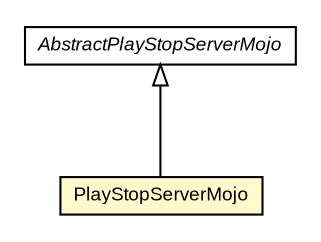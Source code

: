 #!/usr/local/bin/dot
#
# Class diagram 
# Generated by UMLGraph version R5_6-24-gf6e263 (http://www.umlgraph.org/)
#

digraph G {
	edge [fontname="arial",fontsize=10,labelfontname="arial",labelfontsize=10];
	node [fontname="arial",fontsize=10,shape=plaintext];
	nodesep=0.25;
	ranksep=0.5;
	// com.google.code.play.PlayStopServerMojo
	c1091 [label=<<table title="com.google.code.play.PlayStopServerMojo" border="0" cellborder="1" cellspacing="0" cellpadding="2" port="p" bgcolor="lemonChiffon" href="./PlayStopServerMojo.html">
		<tr><td><table border="0" cellspacing="0" cellpadding="1">
<tr><td align="center" balign="center"> PlayStopServerMojo </td></tr>
		</table></td></tr>
		</table>>, URL="./PlayStopServerMojo.html", fontname="arial", fontcolor="black", fontsize=9.0];
	// com.google.code.play.AbstractPlayStopServerMojo
	c1107 [label=<<table title="com.google.code.play.AbstractPlayStopServerMojo" border="0" cellborder="1" cellspacing="0" cellpadding="2" port="p" href="./AbstractPlayStopServerMojo.html">
		<tr><td><table border="0" cellspacing="0" cellpadding="1">
<tr><td align="center" balign="center"><font face="arial italic"> AbstractPlayStopServerMojo </font></td></tr>
		</table></td></tr>
		</table>>, URL="./AbstractPlayStopServerMojo.html", fontname="arial", fontcolor="black", fontsize=9.0];
	//com.google.code.play.PlayStopServerMojo extends com.google.code.play.AbstractPlayStopServerMojo
	c1107:p -> c1091:p [dir=back,arrowtail=empty];
}

